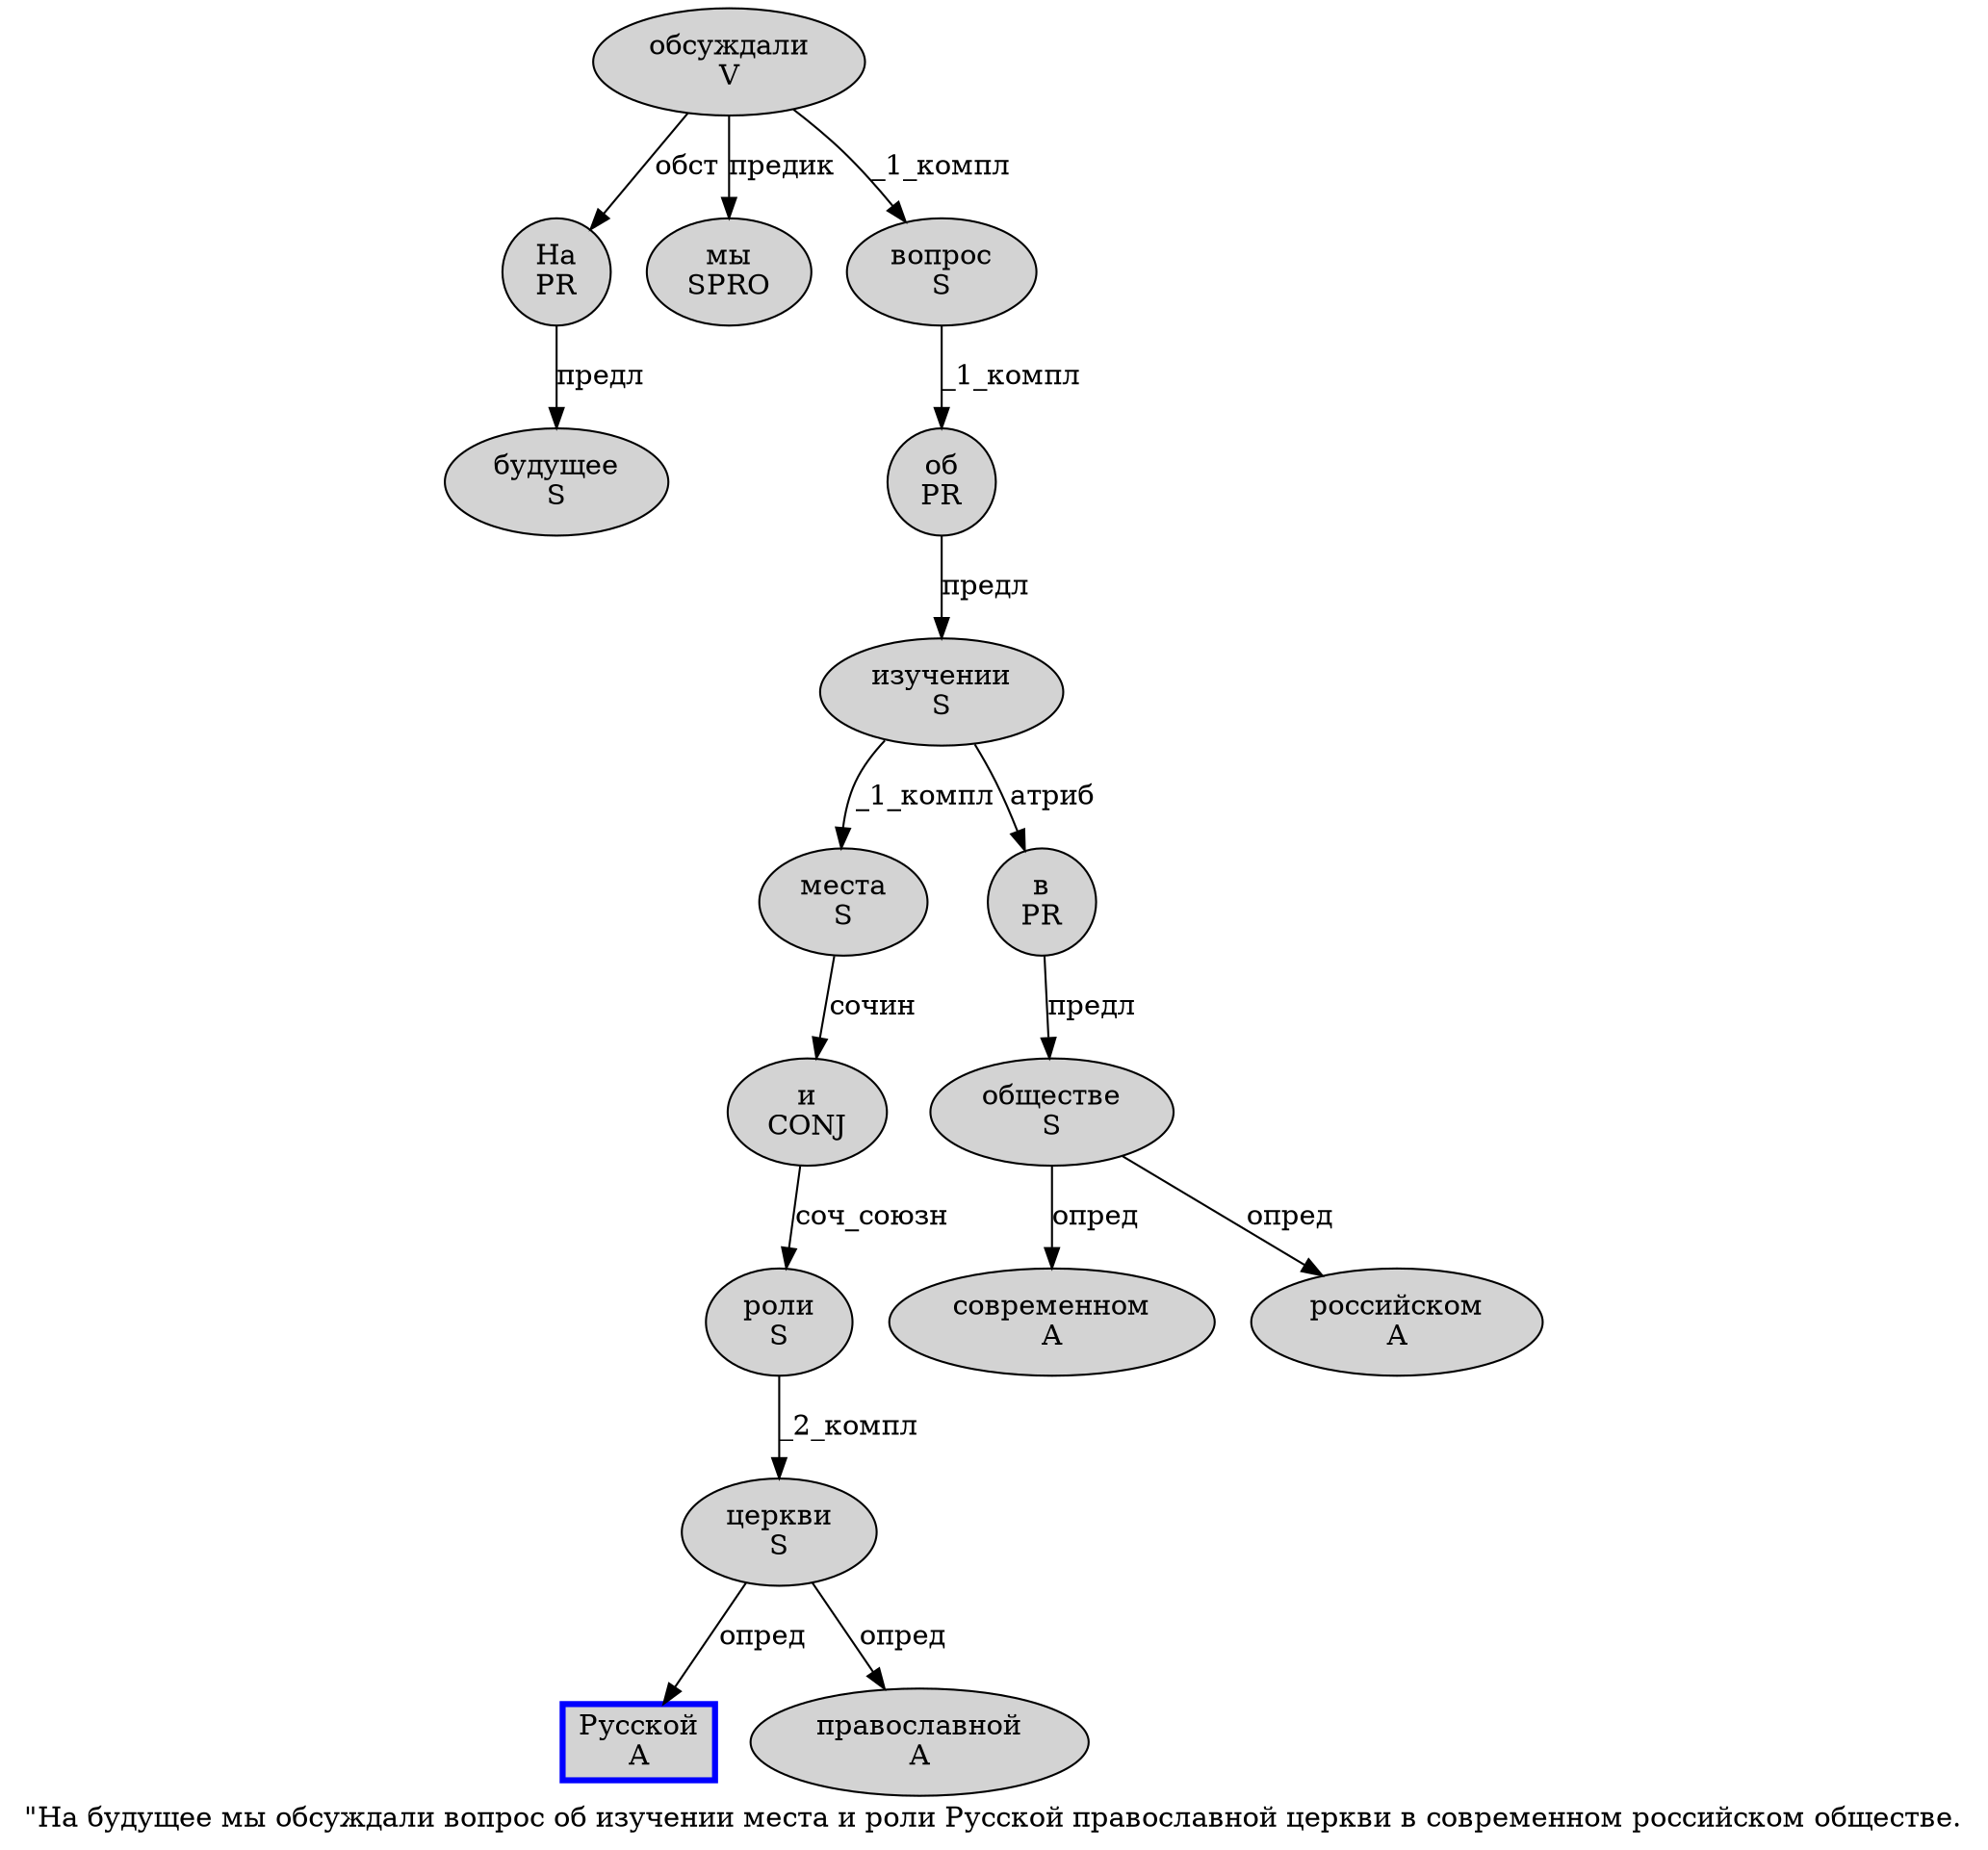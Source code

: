 digraph SENTENCE_156 {
	graph [label="\"На будущее мы обсуждали вопрос об изучении места и роли Русской православной церкви в современном российском обществе."]
	node [style=filled]
		1 [label="На
PR" color="" fillcolor=lightgray penwidth=1 shape=ellipse]
		2 [label="будущее
S" color="" fillcolor=lightgray penwidth=1 shape=ellipse]
		3 [label="мы
SPRO" color="" fillcolor=lightgray penwidth=1 shape=ellipse]
		4 [label="обсуждали
V" color="" fillcolor=lightgray penwidth=1 shape=ellipse]
		5 [label="вопрос
S" color="" fillcolor=lightgray penwidth=1 shape=ellipse]
		6 [label="об
PR" color="" fillcolor=lightgray penwidth=1 shape=ellipse]
		7 [label="изучении
S" color="" fillcolor=lightgray penwidth=1 shape=ellipse]
		8 [label="места
S" color="" fillcolor=lightgray penwidth=1 shape=ellipse]
		9 [label="и
CONJ" color="" fillcolor=lightgray penwidth=1 shape=ellipse]
		10 [label="роли
S" color="" fillcolor=lightgray penwidth=1 shape=ellipse]
		11 [label="Русской
A" color=blue fillcolor=lightgray penwidth=3 shape=box]
		12 [label="православной
A" color="" fillcolor=lightgray penwidth=1 shape=ellipse]
		13 [label="церкви
S" color="" fillcolor=lightgray penwidth=1 shape=ellipse]
		14 [label="в
PR" color="" fillcolor=lightgray penwidth=1 shape=ellipse]
		15 [label="современном
A" color="" fillcolor=lightgray penwidth=1 shape=ellipse]
		16 [label="российском
A" color="" fillcolor=lightgray penwidth=1 shape=ellipse]
		17 [label="обществе
S" color="" fillcolor=lightgray penwidth=1 shape=ellipse]
			9 -> 10 [label="соч_союзн"]
			13 -> 11 [label="опред"]
			13 -> 12 [label="опред"]
			4 -> 1 [label="обст"]
			4 -> 3 [label="предик"]
			4 -> 5 [label="_1_компл"]
			17 -> 15 [label="опред"]
			17 -> 16 [label="опред"]
			5 -> 6 [label="_1_компл"]
			10 -> 13 [label="_2_компл"]
			8 -> 9 [label="сочин"]
			6 -> 7 [label="предл"]
			7 -> 8 [label="_1_компл"]
			7 -> 14 [label="атриб"]
			1 -> 2 [label="предл"]
			14 -> 17 [label="предл"]
}